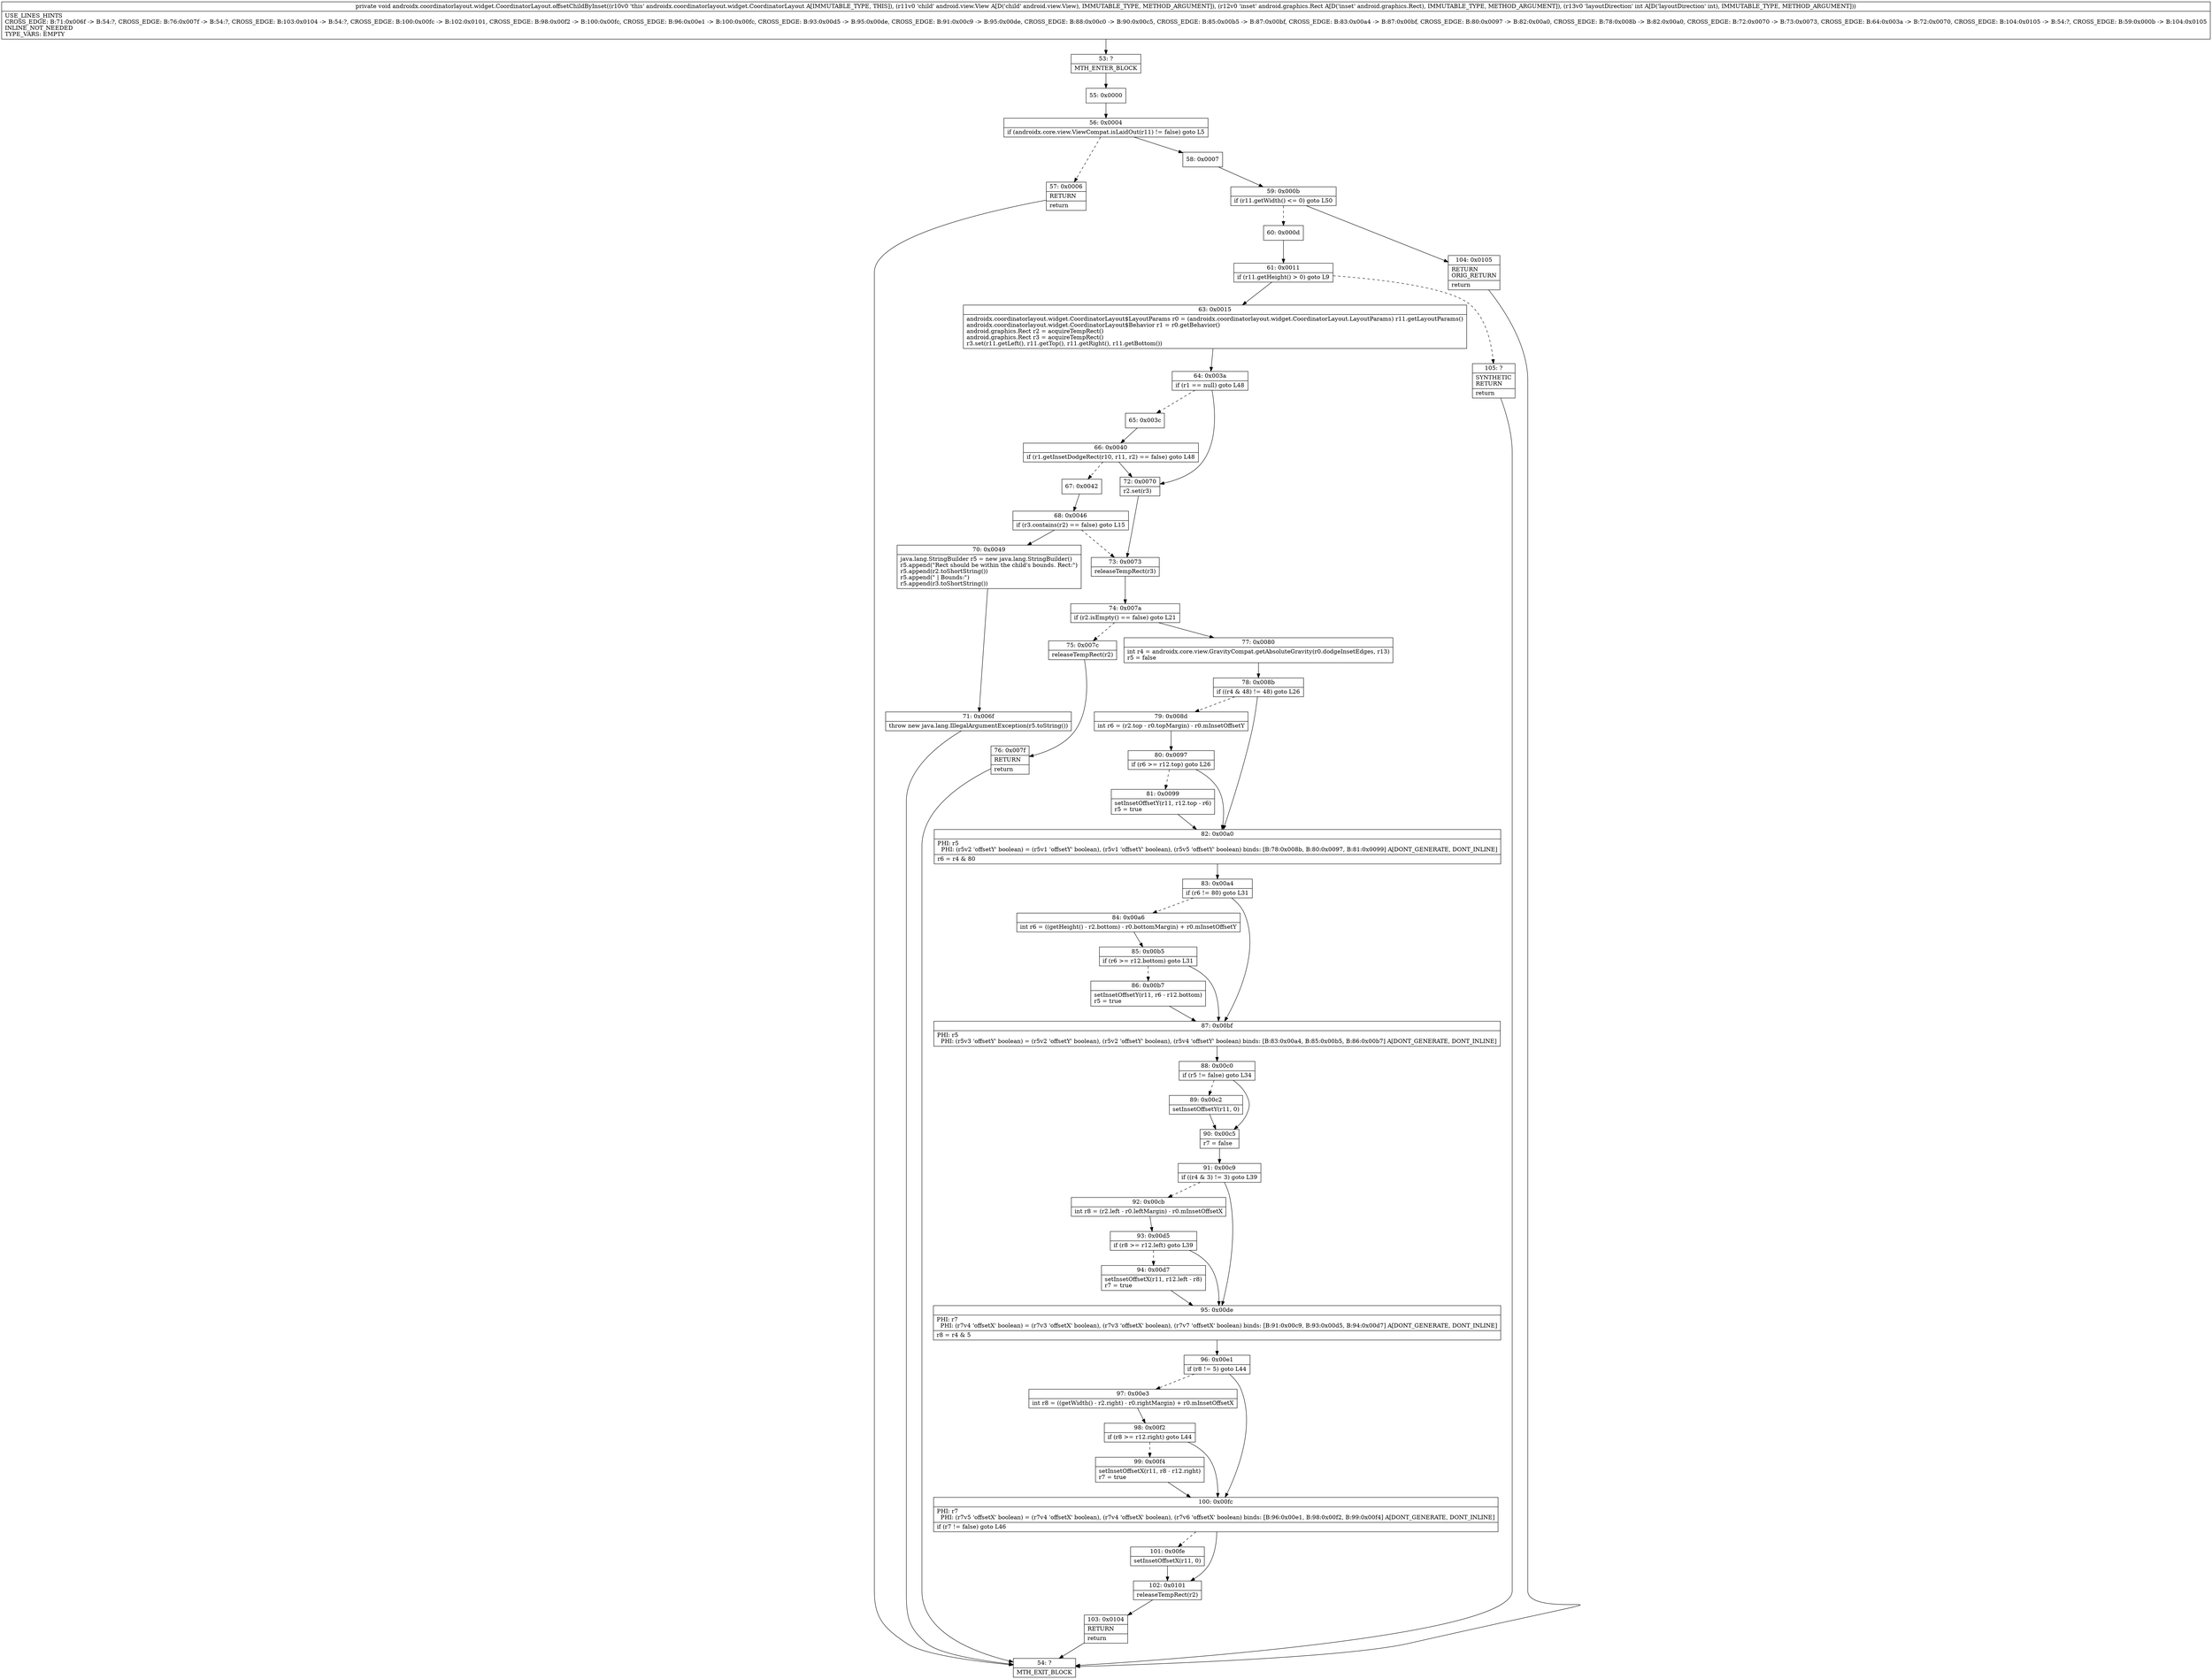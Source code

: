 digraph "CFG forandroidx.coordinatorlayout.widget.CoordinatorLayout.offsetChildByInset(Landroid\/view\/View;Landroid\/graphics\/Rect;I)V" {
Node_53 [shape=record,label="{53\:\ ?|MTH_ENTER_BLOCK\l}"];
Node_55 [shape=record,label="{55\:\ 0x0000}"];
Node_56 [shape=record,label="{56\:\ 0x0004|if (androidx.core.view.ViewCompat.isLaidOut(r11) != false) goto L5\l}"];
Node_57 [shape=record,label="{57\:\ 0x0006|RETURN\l|return\l}"];
Node_54 [shape=record,label="{54\:\ ?|MTH_EXIT_BLOCK\l}"];
Node_58 [shape=record,label="{58\:\ 0x0007}"];
Node_59 [shape=record,label="{59\:\ 0x000b|if (r11.getWidth() \<= 0) goto L50\l}"];
Node_60 [shape=record,label="{60\:\ 0x000d}"];
Node_61 [shape=record,label="{61\:\ 0x0011|if (r11.getHeight() \> 0) goto L9\l}"];
Node_63 [shape=record,label="{63\:\ 0x0015|androidx.coordinatorlayout.widget.CoordinatorLayout$LayoutParams r0 = (androidx.coordinatorlayout.widget.CoordinatorLayout.LayoutParams) r11.getLayoutParams()\landroidx.coordinatorlayout.widget.CoordinatorLayout$Behavior r1 = r0.getBehavior()\landroid.graphics.Rect r2 = acquireTempRect()\landroid.graphics.Rect r3 = acquireTempRect()\lr3.set(r11.getLeft(), r11.getTop(), r11.getRight(), r11.getBottom())\l}"];
Node_64 [shape=record,label="{64\:\ 0x003a|if (r1 == null) goto L48\l}"];
Node_65 [shape=record,label="{65\:\ 0x003c}"];
Node_66 [shape=record,label="{66\:\ 0x0040|if (r1.getInsetDodgeRect(r10, r11, r2) == false) goto L48\l}"];
Node_67 [shape=record,label="{67\:\ 0x0042}"];
Node_68 [shape=record,label="{68\:\ 0x0046|if (r3.contains(r2) == false) goto L15\l}"];
Node_70 [shape=record,label="{70\:\ 0x0049|java.lang.StringBuilder r5 = new java.lang.StringBuilder()\lr5.append(\"Rect should be within the child's bounds. Rect:\")\lr5.append(r2.toShortString())\lr5.append(\" \| Bounds:\")\lr5.append(r3.toShortString())\l}"];
Node_71 [shape=record,label="{71\:\ 0x006f|throw new java.lang.IllegalArgumentException(r5.toString())\l}"];
Node_73 [shape=record,label="{73\:\ 0x0073|releaseTempRect(r3)\l}"];
Node_74 [shape=record,label="{74\:\ 0x007a|if (r2.isEmpty() == false) goto L21\l}"];
Node_75 [shape=record,label="{75\:\ 0x007c|releaseTempRect(r2)\l}"];
Node_76 [shape=record,label="{76\:\ 0x007f|RETURN\l|return\l}"];
Node_77 [shape=record,label="{77\:\ 0x0080|int r4 = androidx.core.view.GravityCompat.getAbsoluteGravity(r0.dodgeInsetEdges, r13)\lr5 = false\l}"];
Node_78 [shape=record,label="{78\:\ 0x008b|if ((r4 & 48) != 48) goto L26\l}"];
Node_79 [shape=record,label="{79\:\ 0x008d|int r6 = (r2.top \- r0.topMargin) \- r0.mInsetOffsetY\l}"];
Node_80 [shape=record,label="{80\:\ 0x0097|if (r6 \>= r12.top) goto L26\l}"];
Node_81 [shape=record,label="{81\:\ 0x0099|setInsetOffsetY(r11, r12.top \- r6)\lr5 = true\l}"];
Node_82 [shape=record,label="{82\:\ 0x00a0|PHI: r5 \l  PHI: (r5v2 'offsetY' boolean) = (r5v1 'offsetY' boolean), (r5v1 'offsetY' boolean), (r5v5 'offsetY' boolean) binds: [B:78:0x008b, B:80:0x0097, B:81:0x0099] A[DONT_GENERATE, DONT_INLINE]\l|r6 = r4 & 80\l}"];
Node_83 [shape=record,label="{83\:\ 0x00a4|if (r6 != 80) goto L31\l}"];
Node_84 [shape=record,label="{84\:\ 0x00a6|int r6 = ((getHeight() \- r2.bottom) \- r0.bottomMargin) + r0.mInsetOffsetY\l}"];
Node_85 [shape=record,label="{85\:\ 0x00b5|if (r6 \>= r12.bottom) goto L31\l}"];
Node_86 [shape=record,label="{86\:\ 0x00b7|setInsetOffsetY(r11, r6 \- r12.bottom)\lr5 = true\l}"];
Node_87 [shape=record,label="{87\:\ 0x00bf|PHI: r5 \l  PHI: (r5v3 'offsetY' boolean) = (r5v2 'offsetY' boolean), (r5v2 'offsetY' boolean), (r5v4 'offsetY' boolean) binds: [B:83:0x00a4, B:85:0x00b5, B:86:0x00b7] A[DONT_GENERATE, DONT_INLINE]\l}"];
Node_88 [shape=record,label="{88\:\ 0x00c0|if (r5 != false) goto L34\l}"];
Node_89 [shape=record,label="{89\:\ 0x00c2|setInsetOffsetY(r11, 0)\l}"];
Node_90 [shape=record,label="{90\:\ 0x00c5|r7 = false\l}"];
Node_91 [shape=record,label="{91\:\ 0x00c9|if ((r4 & 3) != 3) goto L39\l}"];
Node_92 [shape=record,label="{92\:\ 0x00cb|int r8 = (r2.left \- r0.leftMargin) \- r0.mInsetOffsetX\l}"];
Node_93 [shape=record,label="{93\:\ 0x00d5|if (r8 \>= r12.left) goto L39\l}"];
Node_94 [shape=record,label="{94\:\ 0x00d7|setInsetOffsetX(r11, r12.left \- r8)\lr7 = true\l}"];
Node_95 [shape=record,label="{95\:\ 0x00de|PHI: r7 \l  PHI: (r7v4 'offsetX' boolean) = (r7v3 'offsetX' boolean), (r7v3 'offsetX' boolean), (r7v7 'offsetX' boolean) binds: [B:91:0x00c9, B:93:0x00d5, B:94:0x00d7] A[DONT_GENERATE, DONT_INLINE]\l|r8 = r4 & 5\l}"];
Node_96 [shape=record,label="{96\:\ 0x00e1|if (r8 != 5) goto L44\l}"];
Node_97 [shape=record,label="{97\:\ 0x00e3|int r8 = ((getWidth() \- r2.right) \- r0.rightMargin) + r0.mInsetOffsetX\l}"];
Node_98 [shape=record,label="{98\:\ 0x00f2|if (r8 \>= r12.right) goto L44\l}"];
Node_99 [shape=record,label="{99\:\ 0x00f4|setInsetOffsetX(r11, r8 \- r12.right)\lr7 = true\l}"];
Node_100 [shape=record,label="{100\:\ 0x00fc|PHI: r7 \l  PHI: (r7v5 'offsetX' boolean) = (r7v4 'offsetX' boolean), (r7v4 'offsetX' boolean), (r7v6 'offsetX' boolean) binds: [B:96:0x00e1, B:98:0x00f2, B:99:0x00f4] A[DONT_GENERATE, DONT_INLINE]\l|if (r7 != false) goto L46\l}"];
Node_101 [shape=record,label="{101\:\ 0x00fe|setInsetOffsetX(r11, 0)\l}"];
Node_102 [shape=record,label="{102\:\ 0x0101|releaseTempRect(r2)\l}"];
Node_103 [shape=record,label="{103\:\ 0x0104|RETURN\l|return\l}"];
Node_72 [shape=record,label="{72\:\ 0x0070|r2.set(r3)\l}"];
Node_105 [shape=record,label="{105\:\ ?|SYNTHETIC\lRETURN\l|return\l}"];
Node_104 [shape=record,label="{104\:\ 0x0105|RETURN\lORIG_RETURN\l|return\l}"];
MethodNode[shape=record,label="{private void androidx.coordinatorlayout.widget.CoordinatorLayout.offsetChildByInset((r10v0 'this' androidx.coordinatorlayout.widget.CoordinatorLayout A[IMMUTABLE_TYPE, THIS]), (r11v0 'child' android.view.View A[D('child' android.view.View), IMMUTABLE_TYPE, METHOD_ARGUMENT]), (r12v0 'inset' android.graphics.Rect A[D('inset' android.graphics.Rect), IMMUTABLE_TYPE, METHOD_ARGUMENT]), (r13v0 'layoutDirection' int A[D('layoutDirection' int), IMMUTABLE_TYPE, METHOD_ARGUMENT]))  | USE_LINES_HINTS\lCROSS_EDGE: B:71:0x006f \-\> B:54:?, CROSS_EDGE: B:76:0x007f \-\> B:54:?, CROSS_EDGE: B:103:0x0104 \-\> B:54:?, CROSS_EDGE: B:100:0x00fc \-\> B:102:0x0101, CROSS_EDGE: B:98:0x00f2 \-\> B:100:0x00fc, CROSS_EDGE: B:96:0x00e1 \-\> B:100:0x00fc, CROSS_EDGE: B:93:0x00d5 \-\> B:95:0x00de, CROSS_EDGE: B:91:0x00c9 \-\> B:95:0x00de, CROSS_EDGE: B:88:0x00c0 \-\> B:90:0x00c5, CROSS_EDGE: B:85:0x00b5 \-\> B:87:0x00bf, CROSS_EDGE: B:83:0x00a4 \-\> B:87:0x00bf, CROSS_EDGE: B:80:0x0097 \-\> B:82:0x00a0, CROSS_EDGE: B:78:0x008b \-\> B:82:0x00a0, CROSS_EDGE: B:72:0x0070 \-\> B:73:0x0073, CROSS_EDGE: B:64:0x003a \-\> B:72:0x0070, CROSS_EDGE: B:104:0x0105 \-\> B:54:?, CROSS_EDGE: B:59:0x000b \-\> B:104:0x0105\lINLINE_NOT_NEEDED\lTYPE_VARS: EMPTY\l}"];
MethodNode -> Node_53;Node_53 -> Node_55;
Node_55 -> Node_56;
Node_56 -> Node_57[style=dashed];
Node_56 -> Node_58;
Node_57 -> Node_54;
Node_58 -> Node_59;
Node_59 -> Node_60[style=dashed];
Node_59 -> Node_104;
Node_60 -> Node_61;
Node_61 -> Node_63;
Node_61 -> Node_105[style=dashed];
Node_63 -> Node_64;
Node_64 -> Node_65[style=dashed];
Node_64 -> Node_72;
Node_65 -> Node_66;
Node_66 -> Node_67[style=dashed];
Node_66 -> Node_72;
Node_67 -> Node_68;
Node_68 -> Node_70;
Node_68 -> Node_73[style=dashed];
Node_70 -> Node_71;
Node_71 -> Node_54;
Node_73 -> Node_74;
Node_74 -> Node_75[style=dashed];
Node_74 -> Node_77;
Node_75 -> Node_76;
Node_76 -> Node_54;
Node_77 -> Node_78;
Node_78 -> Node_79[style=dashed];
Node_78 -> Node_82;
Node_79 -> Node_80;
Node_80 -> Node_81[style=dashed];
Node_80 -> Node_82;
Node_81 -> Node_82;
Node_82 -> Node_83;
Node_83 -> Node_84[style=dashed];
Node_83 -> Node_87;
Node_84 -> Node_85;
Node_85 -> Node_86[style=dashed];
Node_85 -> Node_87;
Node_86 -> Node_87;
Node_87 -> Node_88;
Node_88 -> Node_89[style=dashed];
Node_88 -> Node_90;
Node_89 -> Node_90;
Node_90 -> Node_91;
Node_91 -> Node_92[style=dashed];
Node_91 -> Node_95;
Node_92 -> Node_93;
Node_93 -> Node_94[style=dashed];
Node_93 -> Node_95;
Node_94 -> Node_95;
Node_95 -> Node_96;
Node_96 -> Node_97[style=dashed];
Node_96 -> Node_100;
Node_97 -> Node_98;
Node_98 -> Node_99[style=dashed];
Node_98 -> Node_100;
Node_99 -> Node_100;
Node_100 -> Node_101[style=dashed];
Node_100 -> Node_102;
Node_101 -> Node_102;
Node_102 -> Node_103;
Node_103 -> Node_54;
Node_72 -> Node_73;
Node_105 -> Node_54;
Node_104 -> Node_54;
}

